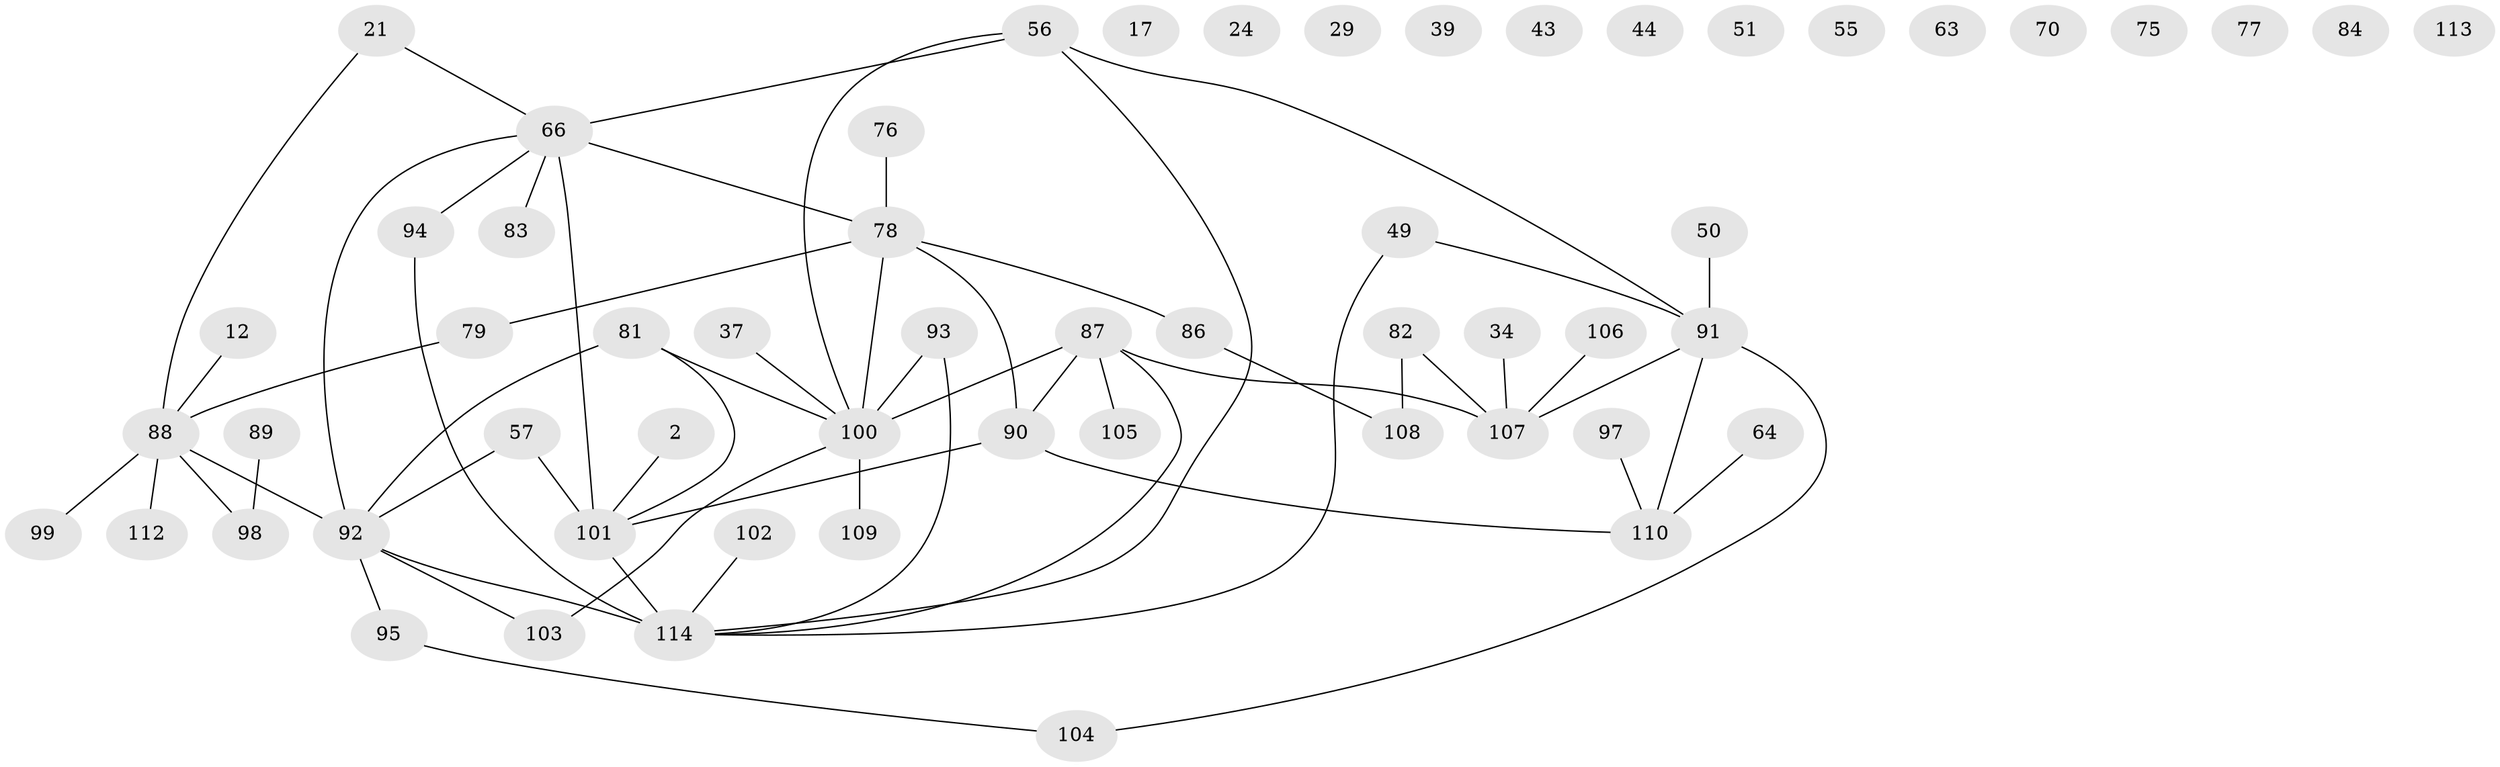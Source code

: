 // original degree distribution, {3: 0.18421052631578946, 1: 0.22807017543859648, 4: 0.16666666666666666, 2: 0.2719298245614035, 0: 0.09649122807017543, 6: 0.02631578947368421, 5: 0.017543859649122806, 7: 0.008771929824561403}
// Generated by graph-tools (version 1.1) at 2025/39/03/09/25 04:39:00]
// undirected, 57 vertices, 61 edges
graph export_dot {
graph [start="1"]
  node [color=gray90,style=filled];
  2;
  12;
  17;
  21;
  24;
  29;
  34 [super="+25"];
  37;
  39;
  43;
  44;
  49;
  50;
  51;
  55 [super="+23"];
  56 [super="+3+38"];
  57;
  63 [super="+46"];
  64;
  66 [super="+13+60"];
  70 [super="+22"];
  75;
  76;
  77;
  78 [super="+48"];
  79 [super="+62"];
  81 [super="+9"];
  82;
  83;
  84;
  86;
  87 [super="+65"];
  88 [super="+74+69+68"];
  89 [super="+31"];
  90 [super="+8+20+52+54"];
  91 [super="+11+42+41+40"];
  92 [super="+1+80"];
  93;
  94 [super="+73"];
  95 [super="+47"];
  97;
  98;
  99;
  100 [super="+72"];
  101 [super="+85"];
  102;
  103 [super="+35"];
  104;
  105;
  106;
  107 [super="+96"];
  108;
  109;
  110;
  112;
  113;
  114 [super="+45+58+59+111"];
  2 -- 101;
  12 -- 88;
  21 -- 88;
  21 -- 66;
  34 -- 107;
  37 -- 100;
  49 -- 91;
  49 -- 114;
  50 -- 91;
  56 -- 66 [weight=2];
  56 -- 100 [weight=2];
  56 -- 114;
  56 -- 91 [weight=3];
  57 -- 92;
  57 -- 101;
  64 -- 110;
  66 -- 83;
  66 -- 101;
  66 -- 92 [weight=2];
  66 -- 78 [weight=2];
  66 -- 94;
  76 -- 78;
  78 -- 86;
  78 -- 90;
  78 -- 100 [weight=2];
  78 -- 79;
  79 -- 88;
  81 -- 100;
  81 -- 92;
  81 -- 101;
  82 -- 107;
  82 -- 108;
  86 -- 108;
  87 -- 107 [weight=2];
  87 -- 114;
  87 -- 105;
  87 -- 100 [weight=2];
  87 -- 90;
  88 -- 112;
  88 -- 98;
  88 -- 92 [weight=3];
  88 -- 99;
  89 -- 98;
  90 -- 110;
  90 -- 101;
  91 -- 104;
  91 -- 110;
  91 -- 107;
  92 -- 103;
  92 -- 114 [weight=2];
  92 -- 95;
  93 -- 114;
  93 -- 100;
  94 -- 114;
  95 -- 104;
  97 -- 110;
  100 -- 103;
  100 -- 109;
  101 -- 114 [weight=2];
  102 -- 114;
  106 -- 107;
}
